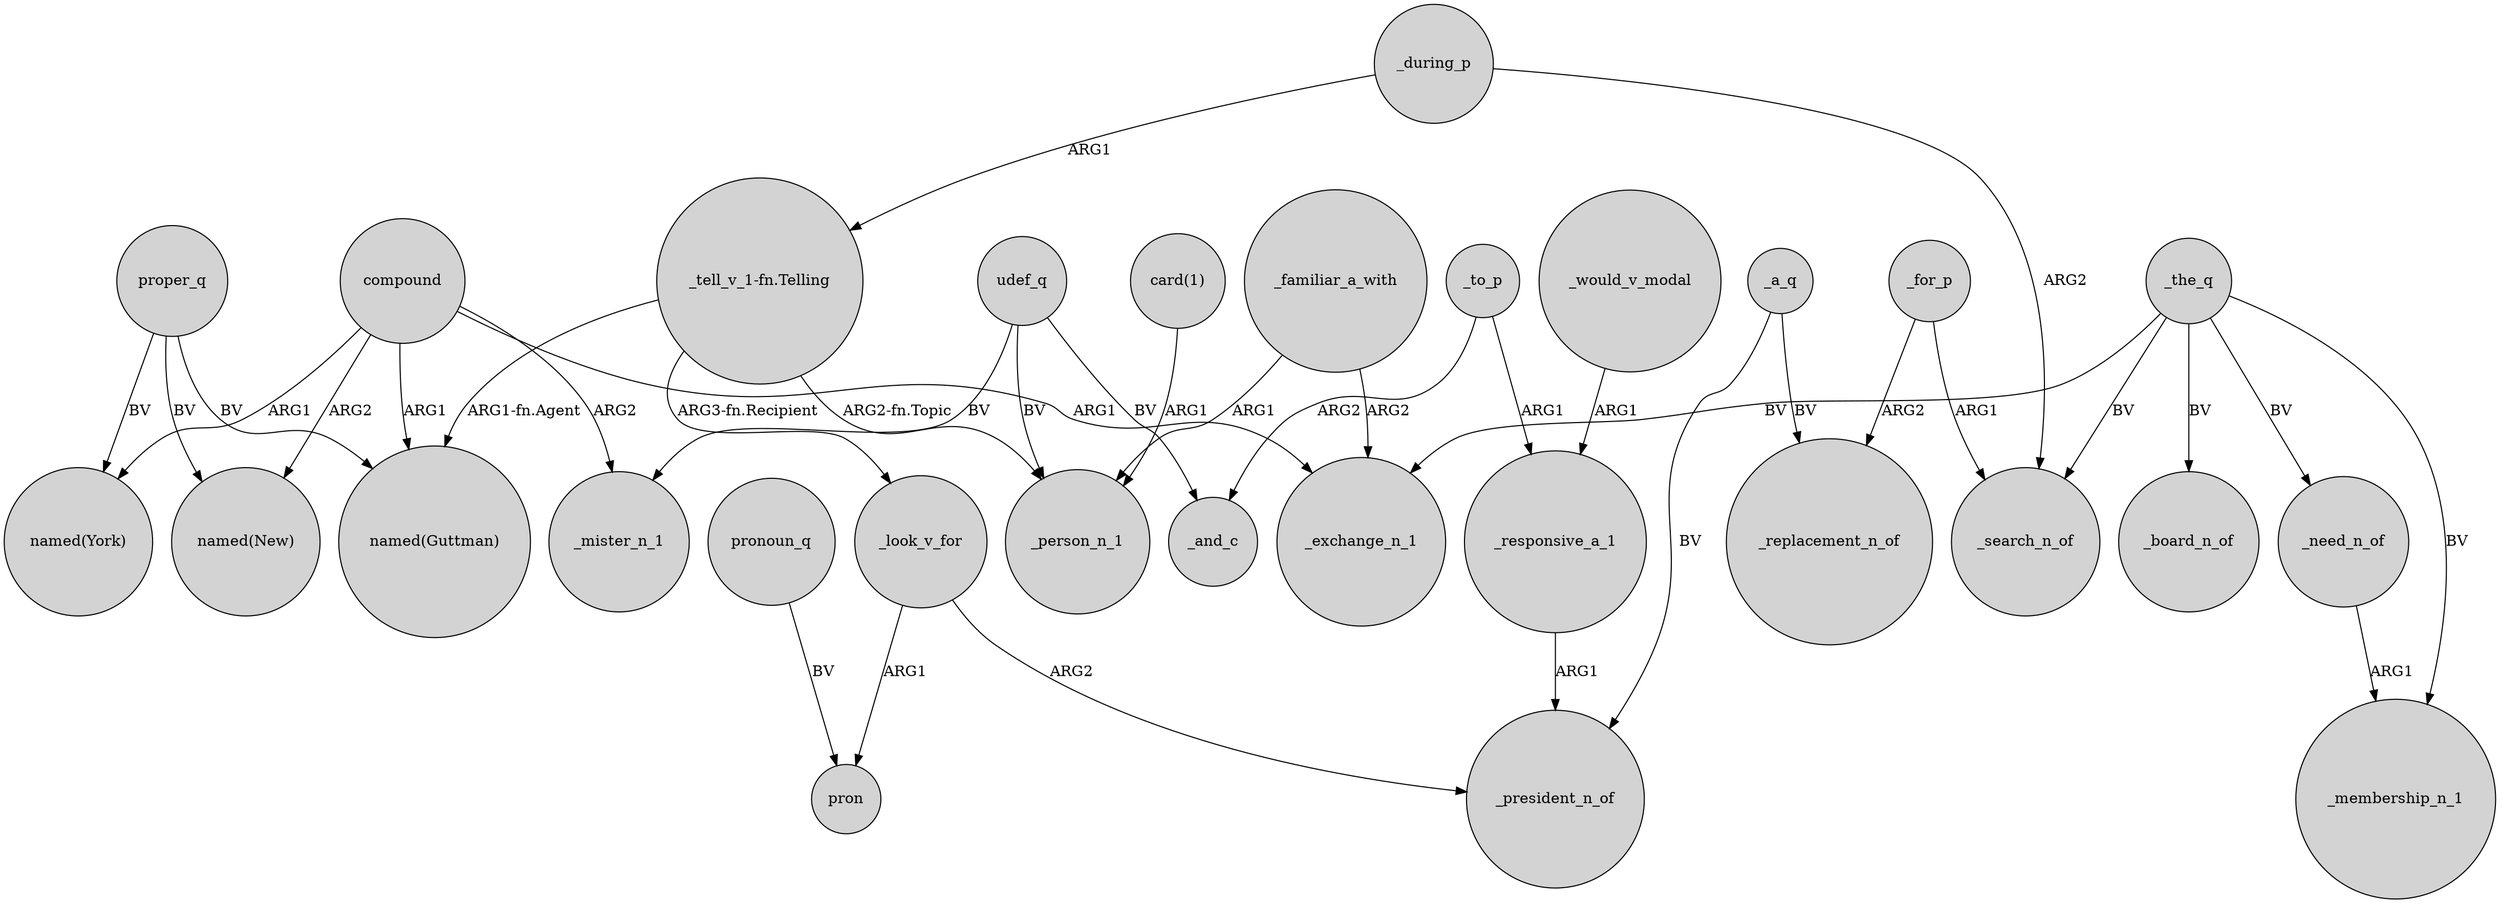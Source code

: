 digraph {
	node [shape=circle style=filled]
	compound -> "named(New)" [label=ARG2]
	proper_q -> "named(New)" [label=BV]
	"_tell_v_1-fn.Telling" -> "named(Guttman)" [label="ARG1-fn.Agent"]
	_a_q -> _replacement_n_of [label=BV]
	compound -> _mister_n_1 [label=ARG2]
	"card(1)" -> _person_n_1 [label=ARG1]
	udef_q -> _mister_n_1 [label=BV]
	_to_p -> _responsive_a_1 [label=ARG1]
	_during_p -> "_tell_v_1-fn.Telling" [label=ARG1]
	_familiar_a_with -> _person_n_1 [label=ARG1]
	_the_q -> _search_n_of [label=BV]
	_for_p -> _search_n_of [label=ARG1]
	_for_p -> _replacement_n_of [label=ARG2]
	_to_p -> _and_c [label=ARG2]
	_look_v_for -> _president_n_of [label=ARG2]
	_the_q -> _membership_n_1 [label=BV]
	_would_v_modal -> _responsive_a_1 [label=ARG1]
	proper_q -> "named(Guttman)" [label=BV]
	pronoun_q -> pron [label=BV]
	_look_v_for -> pron [label=ARG1]
	_responsive_a_1 -> _president_n_of [label=ARG1]
	compound -> "named(York)" [label=ARG1]
	udef_q -> _person_n_1 [label=BV]
	compound -> _exchange_n_1 [label=ARG1]
	_the_q -> _board_n_of [label=BV]
	_the_q -> _need_n_of [label=BV]
	_during_p -> _search_n_of [label=ARG2]
	_a_q -> _president_n_of [label=BV]
	_need_n_of -> _membership_n_1 [label=ARG1]
	compound -> "named(Guttman)" [label=ARG1]
	"_tell_v_1-fn.Telling" -> _look_v_for [label="ARG3-fn.Recipient"]
	proper_q -> "named(York)" [label=BV]
	udef_q -> _and_c [label=BV]
	_familiar_a_with -> _exchange_n_1 [label=ARG2]
	_the_q -> _exchange_n_1 [label=BV]
	"_tell_v_1-fn.Telling" -> _person_n_1 [label="ARG2-fn.Topic"]
}
